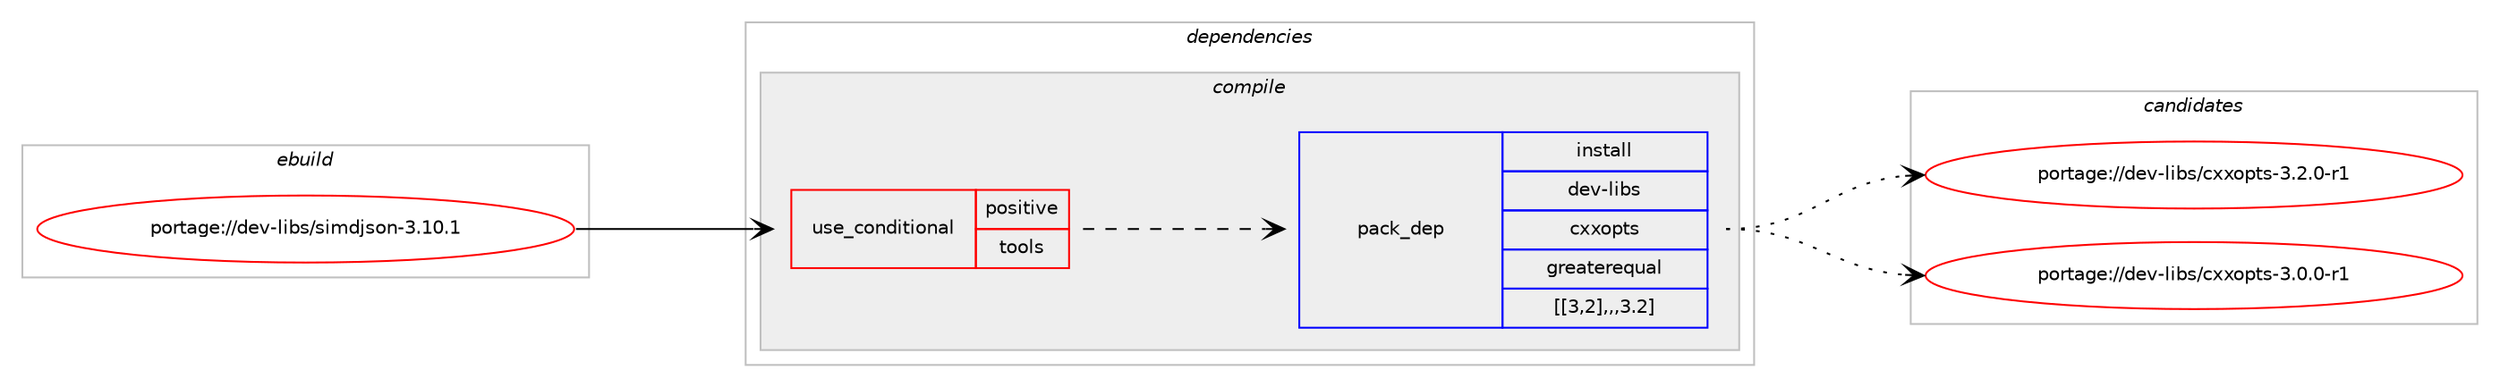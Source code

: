 digraph prolog {

# *************
# Graph options
# *************

newrank=true;
concentrate=true;
compound=true;
graph [rankdir=LR,fontname=Helvetica,fontsize=10,ranksep=1.5];#, ranksep=2.5, nodesep=0.2];
edge  [arrowhead=vee];
node  [fontname=Helvetica,fontsize=10];

# **********
# The ebuild
# **********

subgraph cluster_leftcol {
color=gray;
label=<<i>ebuild</i>>;
id [label="portage://dev-libs/simdjson-3.10.1", color=red, width=4, href="../dev-libs/simdjson-3.10.1.svg"];
}

# ****************
# The dependencies
# ****************

subgraph cluster_midcol {
color=gray;
label=<<i>dependencies</i>>;
subgraph cluster_compile {
fillcolor="#eeeeee";
style=filled;
label=<<i>compile</i>>;
subgraph cond28641 {
dependency114995 [label=<<TABLE BORDER="0" CELLBORDER="1" CELLSPACING="0" CELLPADDING="4"><TR><TD ROWSPAN="3" CELLPADDING="10">use_conditional</TD></TR><TR><TD>positive</TD></TR><TR><TD>tools</TD></TR></TABLE>>, shape=none, color=red];
subgraph pack85186 {
dependency114996 [label=<<TABLE BORDER="0" CELLBORDER="1" CELLSPACING="0" CELLPADDING="4" WIDTH="220"><TR><TD ROWSPAN="6" CELLPADDING="30">pack_dep</TD></TR><TR><TD WIDTH="110">install</TD></TR><TR><TD>dev-libs</TD></TR><TR><TD>cxxopts</TD></TR><TR><TD>greaterequal</TD></TR><TR><TD>[[3,2],,,3.2]</TD></TR></TABLE>>, shape=none, color=blue];
}
dependency114995:e -> dependency114996:w [weight=20,style="dashed",arrowhead="vee"];
}
id:e -> dependency114995:w [weight=20,style="solid",arrowhead="vee"];
}
subgraph cluster_compileandrun {
fillcolor="#eeeeee";
style=filled;
label=<<i>compile and run</i>>;
}
subgraph cluster_run {
fillcolor="#eeeeee";
style=filled;
label=<<i>run</i>>;
}
}

# **************
# The candidates
# **************

subgraph cluster_choices {
rank=same;
color=gray;
label=<<i>candidates</i>>;

subgraph choice85186 {
color=black;
nodesep=1;
choice100101118451081059811547991201201111121161154551465046484511449 [label="portage://dev-libs/cxxopts-3.2.0-r1", color=red, width=4,href="../dev-libs/cxxopts-3.2.0-r1.svg"];
choice100101118451081059811547991201201111121161154551464846484511449 [label="portage://dev-libs/cxxopts-3.0.0-r1", color=red, width=4,href="../dev-libs/cxxopts-3.0.0-r1.svg"];
dependency114996:e -> choice100101118451081059811547991201201111121161154551465046484511449:w [style=dotted,weight="100"];
dependency114996:e -> choice100101118451081059811547991201201111121161154551464846484511449:w [style=dotted,weight="100"];
}
}

}
